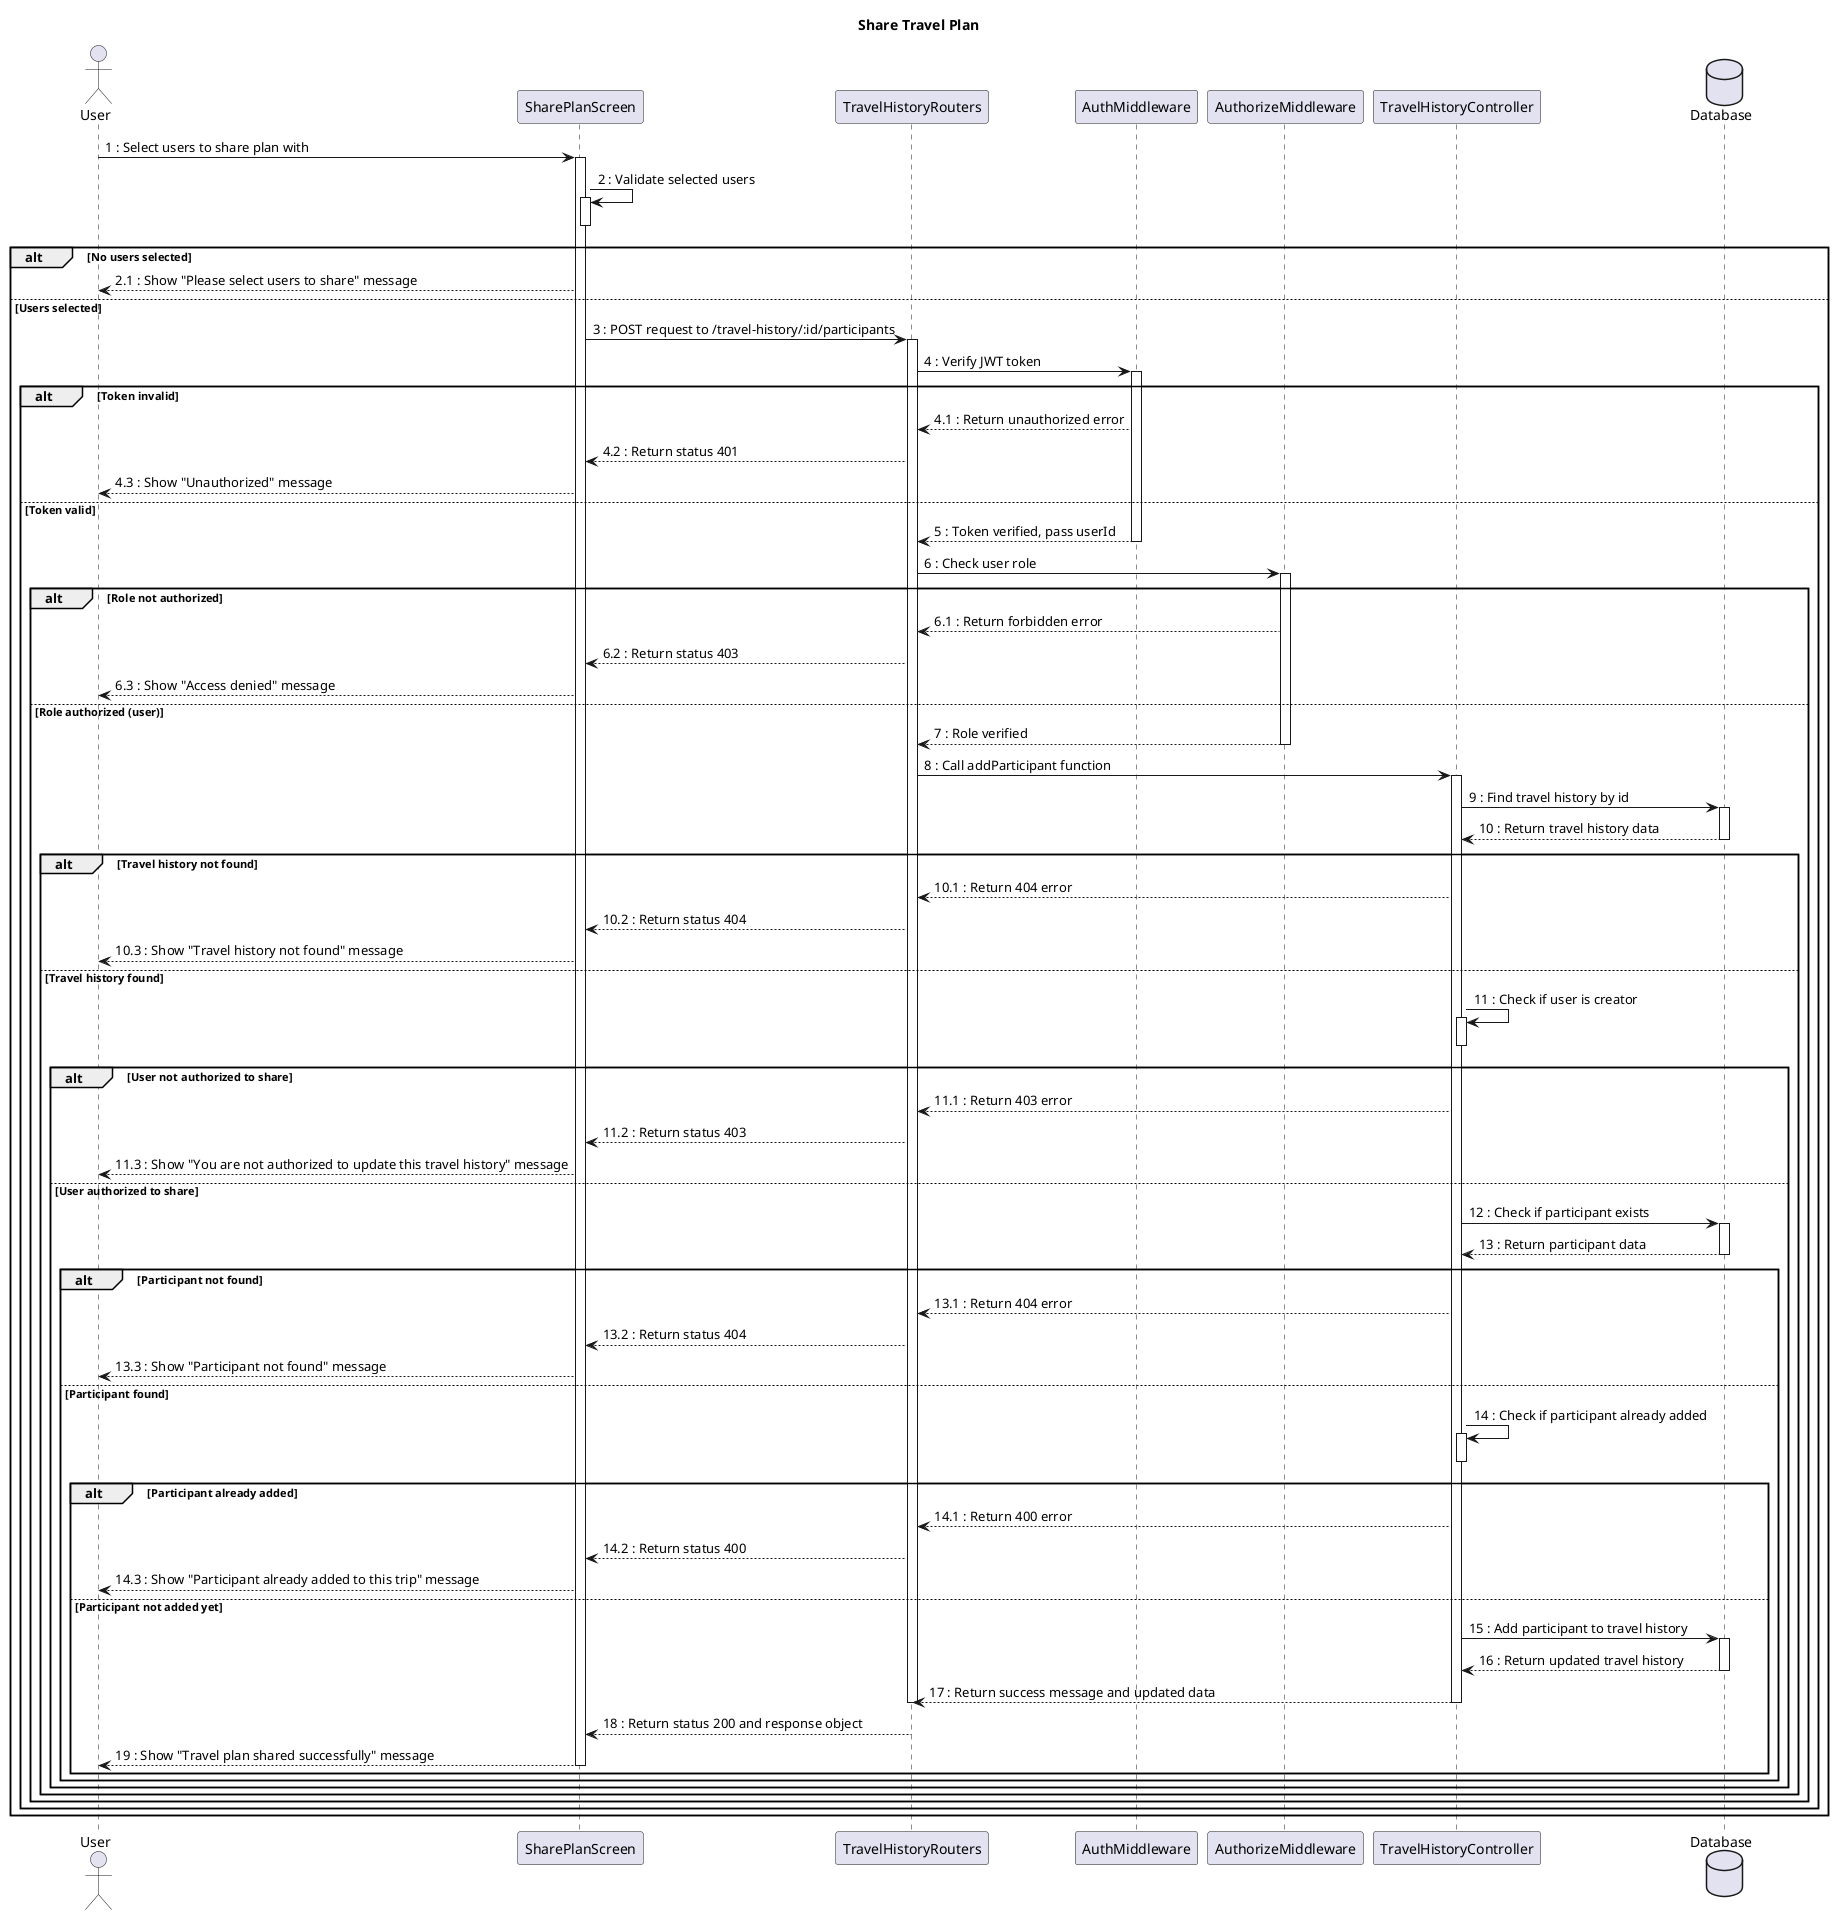@startuml
title Share Travel Plan
actor User
participant SharePlanScreen
participant TravelHistoryRouters
participant AuthMiddleware
participant AuthorizeMiddleware
participant TravelHistoryController
database Database

User -> SharePlanScreen : 1 : Select users to share plan with
activate SharePlanScreen

SharePlanScreen -> SharePlanScreen : 2 : Validate selected users
activate SharePlanScreen
deactivate SharePlanScreen

alt No users selected
    SharePlanScreen --> User : 2.1 : Show "Please select users to share" message
else Users selected
    SharePlanScreen -> TravelHistoryRouters : 3 : POST request to /travel-history/:id/participants
    activate TravelHistoryRouters

    TravelHistoryRouters -> AuthMiddleware : 4 : Verify JWT token
    activate AuthMiddleware

    alt Token invalid
        AuthMiddleware --> TravelHistoryRouters : 4.1 : Return unauthorized error
        TravelHistoryRouters --> SharePlanScreen : 4.2 : Return status 401
        SharePlanScreen --> User : 4.3 : Show "Unauthorized" message
    else Token valid
        AuthMiddleware --> TravelHistoryRouters : 5 : Token verified, pass userId
        deactivate AuthMiddleware

        TravelHistoryRouters -> AuthorizeMiddleware : 6 : Check user role
        activate AuthorizeMiddleware

        alt Role not authorized
            AuthorizeMiddleware --> TravelHistoryRouters : 6.1 : Return forbidden error
            TravelHistoryRouters --> SharePlanScreen : 6.2 : Return status 403
            SharePlanScreen --> User : 6.3 : Show "Access denied" message
        else Role authorized (user)
            AuthorizeMiddleware --> TravelHistoryRouters : 7 : Role verified
            deactivate AuthorizeMiddleware

            TravelHistoryRouters -> TravelHistoryController : 8 : Call addParticipant function
            activate TravelHistoryController

            TravelHistoryController -> Database : 9 : Find travel history by id
            activate Database
            Database --> TravelHistoryController : 10 : Return travel history data
            deactivate Database

            alt Travel history not found
                TravelHistoryController --> TravelHistoryRouters : 10.1 : Return 404 error
                TravelHistoryRouters --> SharePlanScreen : 10.2 : Return status 404
                SharePlanScreen --> User : 10.3 : Show "Travel history not found" message
            else Travel history found
                TravelHistoryController -> TravelHistoryController : 11 : Check if user is creator
                activate TravelHistoryController
                deactivate TravelHistoryController

                alt User not authorized to share
                    TravelHistoryController --> TravelHistoryRouters : 11.1 : Return 403 error
                    TravelHistoryRouters --> SharePlanScreen : 11.2 : Return status 403
                    SharePlanScreen --> User : 11.3 : Show "You are not authorized to update this travel history" message
                else User authorized to share
                    TravelHistoryController -> Database : 12 : Check if participant exists
                    activate Database
                    Database --> TravelHistoryController : 13 : Return participant data
                    deactivate Database

                    alt Participant not found
                        TravelHistoryController --> TravelHistoryRouters : 13.1 : Return 404 error
                        TravelHistoryRouters --> SharePlanScreen : 13.2 : Return status 404
                        SharePlanScreen --> User : 13.3 : Show "Participant not found" message
                    else Participant found
                        TravelHistoryController -> TravelHistoryController : 14 : Check if participant already added
                        activate TravelHistoryController
                        deactivate TravelHistoryController
                        alt Participant already added
                            TravelHistoryController --> TravelHistoryRouters : 14.1 : Return 400 error
                            TravelHistoryRouters --> SharePlanScreen : 14.2 : Return status 400
                            SharePlanScreen --> User : 14.3 : Show "Participant already added to this trip" message
                        else Participant not added yet
                            TravelHistoryController -> Database : 15 : Add participant to travel history
                            activate Database
                            Database --> TravelHistoryController : 16 : Return updated travel history
                            deactivate Database
                            TravelHistoryController --> TravelHistoryRouters : 17 : Return success message and updated data
                            deactivate TravelHistoryController
                            deactivate TravelHistoryRouters
                            TravelHistoryRouters --> SharePlanScreen : 18 : Return status 200 and response object
                            SharePlanScreen --> User : 19 : Show "Travel plan shared successfully" message
                            deactivate SharePlanScreen
                        end
                    end
                end
            end
        end
    end
end

@enduml